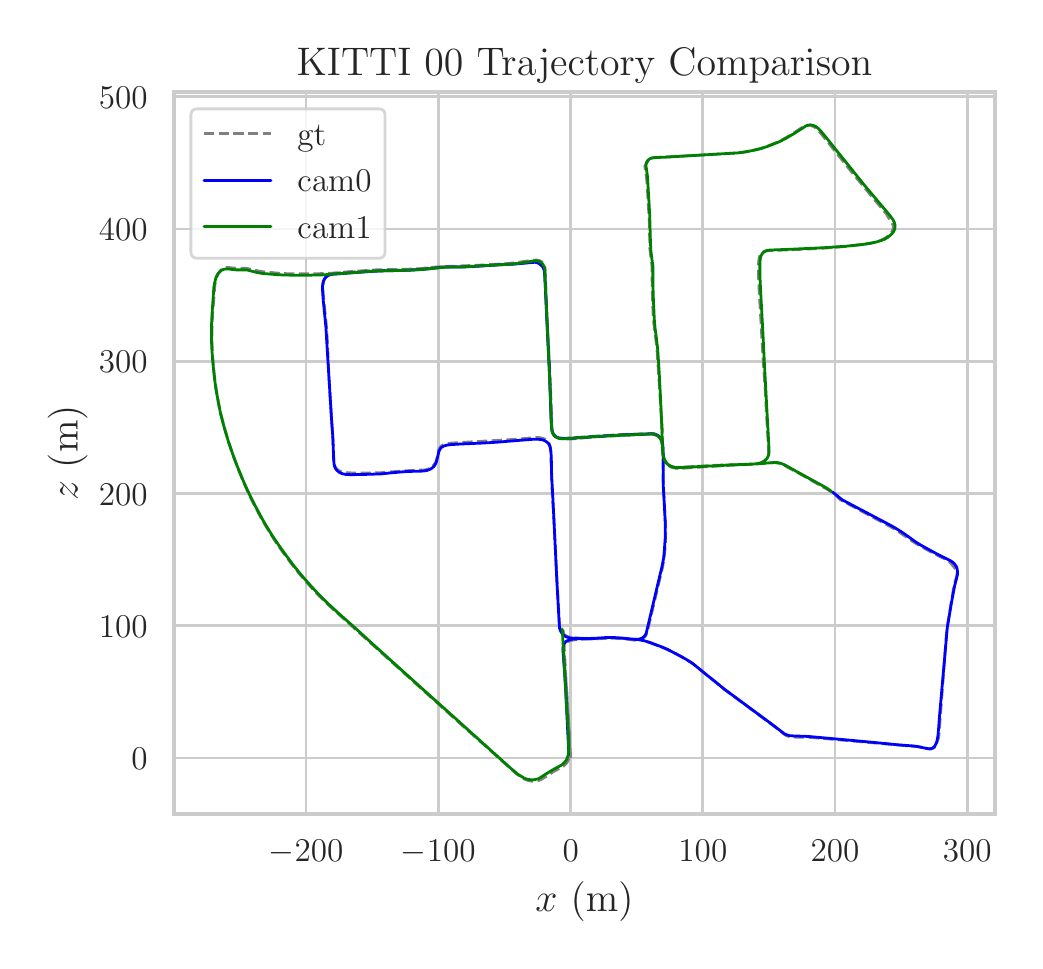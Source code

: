 \begingroup%
\makeatletter%
\begin{pgfpicture}%
\pgfpathrectangle{\pgfpointorigin}{\pgfqpoint{4.936in}{4.568in}}%
\pgfusepath{use as bounding box, clip}%
\begin{pgfscope}%
\pgfsetbuttcap%
\pgfsetmiterjoin%
\definecolor{currentfill}{rgb}{1.0,1.0,1.0}%
\pgfsetfillcolor{currentfill}%
\pgfsetlinewidth{0.0pt}%
\definecolor{currentstroke}{rgb}{1.0,1.0,1.0}%
\pgfsetstrokecolor{currentstroke}%
\pgfsetdash{}{0pt}%
\pgfpathmoveto{\pgfqpoint{0.0in}{0.0in}}%
\pgfpathlineto{\pgfqpoint{4.936in}{0.0in}}%
\pgfpathlineto{\pgfqpoint{4.936in}{4.568in}}%
\pgfpathlineto{\pgfqpoint{0.0in}{4.568in}}%
\pgfpathlineto{\pgfqpoint{0.0in}{0.0in}}%
\pgfpathclose%
\pgfusepath{fill}%
\end{pgfscope}%
\begin{pgfscope}%
\pgfsetbuttcap%
\pgfsetmiterjoin%
\definecolor{currentfill}{rgb}{1.0,1.0,1.0}%
\pgfsetfillcolor{currentfill}%
\pgfsetlinewidth{0.0pt}%
\definecolor{currentstroke}{rgb}{0.0,0.0,0.0}%
\pgfsetstrokecolor{currentstroke}%
\pgfsetstrokeopacity{0.0}%
\pgfsetdash{}{0pt}%
\pgfpathmoveto{\pgfqpoint{0.732in}{0.636in}}%
\pgfpathlineto{\pgfqpoint{4.836in}{0.636in}}%
\pgfpathlineto{\pgfqpoint{4.836in}{4.246in}}%
\pgfpathlineto{\pgfqpoint{0.732in}{4.246in}}%
\pgfpathlineto{\pgfqpoint{0.732in}{0.636in}}%
\pgfpathclose%
\pgfusepath{fill}%
\end{pgfscope}%
\begin{pgfscope}%
\pgfpathrectangle{\pgfqpoint{0.732in}{0.636in}}{\pgfqpoint{4.104in}{3.61in}}%
\pgfusepath{clip}%
\pgfsetroundcap%
\pgfsetroundjoin%
\pgfsetlinewidth{1.004pt}%
\definecolor{currentstroke}{rgb}{0.8,0.8,0.8}%
\pgfsetstrokecolor{currentstroke}%
\pgfsetdash{}{0pt}%
\pgfpathmoveto{\pgfqpoint{1.392in}{0.636in}}%
\pgfpathlineto{\pgfqpoint{1.392in}{4.246in}}%
\pgfusepath{stroke}%
\end{pgfscope}%
\begin{pgfscope}%
\definecolor{textcolor}{rgb}{0.15,0.15,0.15}%
\pgfsetstrokecolor{textcolor}%
\pgfsetfillcolor{textcolor}%
\pgftext[x=1.392in,y=0.504in,,top]{\color{textcolor}\rmfamily\fontsize{13.2}{15.84}\selectfont \(\displaystyle {\ensuremath{-}200}\)}%
\end{pgfscope}%
\begin{pgfscope}%
\pgfpathrectangle{\pgfqpoint{0.732in}{0.636in}}{\pgfqpoint{4.104in}{3.61in}}%
\pgfusepath{clip}%
\pgfsetroundcap%
\pgfsetroundjoin%
\pgfsetlinewidth{1.004pt}%
\definecolor{currentstroke}{rgb}{0.8,0.8,0.8}%
\pgfsetstrokecolor{currentstroke}%
\pgfsetdash{}{0pt}%
\pgfpathmoveto{\pgfqpoint{2.053in}{0.636in}}%
\pgfpathlineto{\pgfqpoint{2.053in}{4.246in}}%
\pgfusepath{stroke}%
\end{pgfscope}%
\begin{pgfscope}%
\definecolor{textcolor}{rgb}{0.15,0.15,0.15}%
\pgfsetstrokecolor{textcolor}%
\pgfsetfillcolor{textcolor}%
\pgftext[x=2.053in,y=0.504in,,top]{\color{textcolor}\rmfamily\fontsize{13.2}{15.84}\selectfont \(\displaystyle {\ensuremath{-}100}\)}%
\end{pgfscope}%
\begin{pgfscope}%
\pgfpathrectangle{\pgfqpoint{0.732in}{0.636in}}{\pgfqpoint{4.104in}{3.61in}}%
\pgfusepath{clip}%
\pgfsetroundcap%
\pgfsetroundjoin%
\pgfsetlinewidth{1.004pt}%
\definecolor{currentstroke}{rgb}{0.8,0.8,0.8}%
\pgfsetstrokecolor{currentstroke}%
\pgfsetdash{}{0pt}%
\pgfpathmoveto{\pgfqpoint{2.715in}{0.636in}}%
\pgfpathlineto{\pgfqpoint{2.715in}{4.246in}}%
\pgfusepath{stroke}%
\end{pgfscope}%
\begin{pgfscope}%
\definecolor{textcolor}{rgb}{0.15,0.15,0.15}%
\pgfsetstrokecolor{textcolor}%
\pgfsetfillcolor{textcolor}%
\pgftext[x=2.715in,y=0.504in,,top]{\color{textcolor}\rmfamily\fontsize{13.2}{15.84}\selectfont \(\displaystyle {0}\)}%
\end{pgfscope}%
\begin{pgfscope}%
\pgfpathrectangle{\pgfqpoint{0.732in}{0.636in}}{\pgfqpoint{4.104in}{3.61in}}%
\pgfusepath{clip}%
\pgfsetroundcap%
\pgfsetroundjoin%
\pgfsetlinewidth{1.004pt}%
\definecolor{currentstroke}{rgb}{0.8,0.8,0.8}%
\pgfsetstrokecolor{currentstroke}%
\pgfsetdash{}{0pt}%
\pgfpathmoveto{\pgfqpoint{3.376in}{0.636in}}%
\pgfpathlineto{\pgfqpoint{3.376in}{4.246in}}%
\pgfusepath{stroke}%
\end{pgfscope}%
\begin{pgfscope}%
\definecolor{textcolor}{rgb}{0.15,0.15,0.15}%
\pgfsetstrokecolor{textcolor}%
\pgfsetfillcolor{textcolor}%
\pgftext[x=3.376in,y=0.504in,,top]{\color{textcolor}\rmfamily\fontsize{13.2}{15.84}\selectfont \(\displaystyle {100}\)}%
\end{pgfscope}%
\begin{pgfscope}%
\pgfpathrectangle{\pgfqpoint{0.732in}{0.636in}}{\pgfqpoint{4.104in}{3.61in}}%
\pgfusepath{clip}%
\pgfsetroundcap%
\pgfsetroundjoin%
\pgfsetlinewidth{1.004pt}%
\definecolor{currentstroke}{rgb}{0.8,0.8,0.8}%
\pgfsetstrokecolor{currentstroke}%
\pgfsetdash{}{0pt}%
\pgfpathmoveto{\pgfqpoint{4.037in}{0.636in}}%
\pgfpathlineto{\pgfqpoint{4.037in}{4.246in}}%
\pgfusepath{stroke}%
\end{pgfscope}%
\begin{pgfscope}%
\definecolor{textcolor}{rgb}{0.15,0.15,0.15}%
\pgfsetstrokecolor{textcolor}%
\pgfsetfillcolor{textcolor}%
\pgftext[x=4.037in,y=0.504in,,top]{\color{textcolor}\rmfamily\fontsize{13.2}{15.84}\selectfont \(\displaystyle {200}\)}%
\end{pgfscope}%
\begin{pgfscope}%
\pgfpathrectangle{\pgfqpoint{0.732in}{0.636in}}{\pgfqpoint{4.104in}{3.61in}}%
\pgfusepath{clip}%
\pgfsetroundcap%
\pgfsetroundjoin%
\pgfsetlinewidth{1.004pt}%
\definecolor{currentstroke}{rgb}{0.8,0.8,0.8}%
\pgfsetstrokecolor{currentstroke}%
\pgfsetdash{}{0pt}%
\pgfpathmoveto{\pgfqpoint{4.698in}{0.636in}}%
\pgfpathlineto{\pgfqpoint{4.698in}{4.246in}}%
\pgfusepath{stroke}%
\end{pgfscope}%
\begin{pgfscope}%
\definecolor{textcolor}{rgb}{0.15,0.15,0.15}%
\pgfsetstrokecolor{textcolor}%
\pgfsetfillcolor{textcolor}%
\pgftext[x=4.698in,y=0.504in,,top]{\color{textcolor}\rmfamily\fontsize{13.2}{15.84}\selectfont \(\displaystyle {300}\)}%
\end{pgfscope}%
\begin{pgfscope}%
\definecolor{textcolor}{rgb}{0.15,0.15,0.15}%
\pgfsetstrokecolor{textcolor}%
\pgfsetfillcolor{textcolor}%
\pgftext[x=2.784in,y=0.3in,,top]{\color{textcolor}\rmfamily\fontsize{14.4}{17.28}\selectfont \(\displaystyle x\) (m)}%
\end{pgfscope}%
\begin{pgfscope}%
\pgfpathrectangle{\pgfqpoint{0.732in}{0.636in}}{\pgfqpoint{4.104in}{3.61in}}%
\pgfusepath{clip}%
\pgfsetroundcap%
\pgfsetroundjoin%
\pgfsetlinewidth{1.004pt}%
\definecolor{currentstroke}{rgb}{0.8,0.8,0.8}%
\pgfsetstrokecolor{currentstroke}%
\pgfsetdash{}{0pt}%
\pgfpathmoveto{\pgfqpoint{0.732in}{0.916in}}%
\pgfpathlineto{\pgfqpoint{4.836in}{0.916in}}%
\pgfusepath{stroke}%
\end{pgfscope}%
\begin{pgfscope}%
\definecolor{textcolor}{rgb}{0.15,0.15,0.15}%
\pgfsetstrokecolor{textcolor}%
\pgfsetfillcolor{textcolor}%
\pgftext[x=0.519in, y=0.858in, left, base]{\color{textcolor}\rmfamily\fontsize{13.2}{15.84}\selectfont \(\displaystyle {0}\)}%
\end{pgfscope}%
\begin{pgfscope}%
\pgfpathrectangle{\pgfqpoint{0.732in}{0.636in}}{\pgfqpoint{4.104in}{3.61in}}%
\pgfusepath{clip}%
\pgfsetroundcap%
\pgfsetroundjoin%
\pgfsetlinewidth{1.004pt}%
\definecolor{currentstroke}{rgb}{0.8,0.8,0.8}%
\pgfsetstrokecolor{currentstroke}%
\pgfsetdash{}{0pt}%
\pgfpathmoveto{\pgfqpoint{0.732in}{1.577in}}%
\pgfpathlineto{\pgfqpoint{4.836in}{1.577in}}%
\pgfusepath{stroke}%
\end{pgfscope}%
\begin{pgfscope}%
\definecolor{textcolor}{rgb}{0.15,0.15,0.15}%
\pgfsetstrokecolor{textcolor}%
\pgfsetfillcolor{textcolor}%
\pgftext[x=0.356in, y=1.519in, left, base]{\color{textcolor}\rmfamily\fontsize{13.2}{15.84}\selectfont \(\displaystyle {100}\)}%
\end{pgfscope}%
\begin{pgfscope}%
\pgfpathrectangle{\pgfqpoint{0.732in}{0.636in}}{\pgfqpoint{4.104in}{3.61in}}%
\pgfusepath{clip}%
\pgfsetroundcap%
\pgfsetroundjoin%
\pgfsetlinewidth{1.004pt}%
\definecolor{currentstroke}{rgb}{0.8,0.8,0.8}%
\pgfsetstrokecolor{currentstroke}%
\pgfsetdash{}{0pt}%
\pgfpathmoveto{\pgfqpoint{0.732in}{2.238in}}%
\pgfpathlineto{\pgfqpoint{4.836in}{2.238in}}%
\pgfusepath{stroke}%
\end{pgfscope}%
\begin{pgfscope}%
\definecolor{textcolor}{rgb}{0.15,0.15,0.15}%
\pgfsetstrokecolor{textcolor}%
\pgfsetfillcolor{textcolor}%
\pgftext[x=0.356in, y=2.18in, left, base]{\color{textcolor}\rmfamily\fontsize{13.2}{15.84}\selectfont \(\displaystyle {200}\)}%
\end{pgfscope}%
\begin{pgfscope}%
\pgfpathrectangle{\pgfqpoint{0.732in}{0.636in}}{\pgfqpoint{4.104in}{3.61in}}%
\pgfusepath{clip}%
\pgfsetroundcap%
\pgfsetroundjoin%
\pgfsetlinewidth{1.004pt}%
\definecolor{currentstroke}{rgb}{0.8,0.8,0.8}%
\pgfsetstrokecolor{currentstroke}%
\pgfsetdash{}{0pt}%
\pgfpathmoveto{\pgfqpoint{0.732in}{2.899in}}%
\pgfpathlineto{\pgfqpoint{4.836in}{2.899in}}%
\pgfusepath{stroke}%
\end{pgfscope}%
\begin{pgfscope}%
\definecolor{textcolor}{rgb}{0.15,0.15,0.15}%
\pgfsetstrokecolor{textcolor}%
\pgfsetfillcolor{textcolor}%
\pgftext[x=0.356in, y=2.842in, left, base]{\color{textcolor}\rmfamily\fontsize{13.2}{15.84}\selectfont \(\displaystyle {300}\)}%
\end{pgfscope}%
\begin{pgfscope}%
\pgfpathrectangle{\pgfqpoint{0.732in}{0.636in}}{\pgfqpoint{4.104in}{3.61in}}%
\pgfusepath{clip}%
\pgfsetroundcap%
\pgfsetroundjoin%
\pgfsetlinewidth{1.004pt}%
\definecolor{currentstroke}{rgb}{0.8,0.8,0.8}%
\pgfsetstrokecolor{currentstroke}%
\pgfsetdash{}{0pt}%
\pgfpathmoveto{\pgfqpoint{0.732in}{3.561in}}%
\pgfpathlineto{\pgfqpoint{4.836in}{3.561in}}%
\pgfusepath{stroke}%
\end{pgfscope}%
\begin{pgfscope}%
\definecolor{textcolor}{rgb}{0.15,0.15,0.15}%
\pgfsetstrokecolor{textcolor}%
\pgfsetfillcolor{textcolor}%
\pgftext[x=0.356in, y=3.503in, left, base]{\color{textcolor}\rmfamily\fontsize{13.2}{15.84}\selectfont \(\displaystyle {400}\)}%
\end{pgfscope}%
\begin{pgfscope}%
\pgfpathrectangle{\pgfqpoint{0.732in}{0.636in}}{\pgfqpoint{4.104in}{3.61in}}%
\pgfusepath{clip}%
\pgfsetroundcap%
\pgfsetroundjoin%
\pgfsetlinewidth{1.004pt}%
\definecolor{currentstroke}{rgb}{0.8,0.8,0.8}%
\pgfsetstrokecolor{currentstroke}%
\pgfsetdash{}{0pt}%
\pgfpathmoveto{\pgfqpoint{0.732in}{4.222in}}%
\pgfpathlineto{\pgfqpoint{4.836in}{4.222in}}%
\pgfusepath{stroke}%
\end{pgfscope}%
\begin{pgfscope}%
\definecolor{textcolor}{rgb}{0.15,0.15,0.15}%
\pgfsetstrokecolor{textcolor}%
\pgfsetfillcolor{textcolor}%
\pgftext[x=0.356in, y=4.164in, left, base]{\color{textcolor}\rmfamily\fontsize{13.2}{15.84}\selectfont \(\displaystyle {500}\)}%
\end{pgfscope}%
\begin{pgfscope}%
\definecolor{textcolor}{rgb}{0.15,0.15,0.15}%
\pgfsetstrokecolor{textcolor}%
\pgfsetfillcolor{textcolor}%
\pgftext[x=0.3in,y=2.441in,,bottom,rotate=90.0]{\color{textcolor}\rmfamily\fontsize{14.4}{17.28}\selectfont \(\displaystyle z\) (m)}%
\end{pgfscope}%
\begin{pgfscope}%
\pgfpathrectangle{\pgfqpoint{0.732in}{0.636in}}{\pgfqpoint{4.104in}{3.61in}}%
\pgfusepath{clip}%
\pgfsetbuttcap%
\pgfsetroundjoin%
\pgfsetlinewidth{1.004pt}%
\definecolor{currentstroke}{rgb}{0.502,0.502,0.502}%
\pgfsetstrokecolor{currentstroke}%
\pgfsetdash{{3.7pt}{1.6pt}}{0.0pt}%
\pgfpathmoveto{\pgfqpoint{2.715in}{0.916in}}%
\pgfpathlineto{\pgfqpoint{2.696in}{1.244in}}%
\pgfpathlineto{\pgfqpoint{2.683in}{1.407in}}%
\pgfpathlineto{\pgfqpoint{2.68in}{1.453in}}%
\pgfpathlineto{\pgfqpoint{2.68in}{1.465in}}%
\pgfpathlineto{\pgfqpoint{2.683in}{1.476in}}%
\pgfpathlineto{\pgfqpoint{2.687in}{1.486in}}%
\pgfpathlineto{\pgfqpoint{2.692in}{1.492in}}%
\pgfpathlineto{\pgfqpoint{2.7in}{1.498in}}%
\pgfpathlineto{\pgfqpoint{2.712in}{1.503in}}%
\pgfpathlineto{\pgfqpoint{2.732in}{1.507in}}%
\pgfpathlineto{\pgfqpoint{2.758in}{1.509in}}%
\pgfpathlineto{\pgfqpoint{2.883in}{1.514in}}%
\pgfpathlineto{\pgfqpoint{2.926in}{1.515in}}%
\pgfpathlineto{\pgfqpoint{2.957in}{1.514in}}%
\pgfpathlineto{\pgfqpoint{2.991in}{1.511in}}%
\pgfpathlineto{\pgfqpoint{3.037in}{1.505in}}%
\pgfpathlineto{\pgfqpoint{3.055in}{1.506in}}%
\pgfpathlineto{\pgfqpoint{3.065in}{1.508in}}%
\pgfpathlineto{\pgfqpoint{3.074in}{1.512in}}%
\pgfpathlineto{\pgfqpoint{3.081in}{1.517in}}%
\pgfpathlineto{\pgfqpoint{3.088in}{1.524in}}%
\pgfpathlineto{\pgfqpoint{3.092in}{1.532in}}%
\pgfpathlineto{\pgfqpoint{3.097in}{1.544in}}%
\pgfpathlineto{\pgfqpoint{3.133in}{1.696in}}%
\pgfpathlineto{\pgfqpoint{3.149in}{1.763in}}%
\pgfpathlineto{\pgfqpoint{3.173in}{1.864in}}%
\pgfpathlineto{\pgfqpoint{3.179in}{1.896in}}%
\pgfpathlineto{\pgfqpoint{3.185in}{1.944in}}%
\pgfpathlineto{\pgfqpoint{3.189in}{1.993in}}%
\pgfpathlineto{\pgfqpoint{3.19in}{2.059in}}%
\pgfpathlineto{\pgfqpoint{3.189in}{2.087in}}%
\pgfpathlineto{\pgfqpoint{3.182in}{2.21in}}%
\pgfpathlineto{\pgfqpoint{3.178in}{2.281in}}%
\pgfpathlineto{\pgfqpoint{3.177in}{2.307in}}%
\pgfpathlineto{\pgfqpoint{3.177in}{2.368in}}%
\pgfpathlineto{\pgfqpoint{3.177in}{2.395in}}%
\pgfpathlineto{\pgfqpoint{3.176in}{2.472in}}%
\pgfpathlineto{\pgfqpoint{3.174in}{2.489in}}%
\pgfpathlineto{\pgfqpoint{3.171in}{2.502in}}%
\pgfpathlineto{\pgfqpoint{3.167in}{2.51in}}%
\pgfpathlineto{\pgfqpoint{3.16in}{2.519in}}%
\pgfpathlineto{\pgfqpoint{3.153in}{2.525in}}%
\pgfpathlineto{\pgfqpoint{3.144in}{2.53in}}%
\pgfpathlineto{\pgfqpoint{3.13in}{2.534in}}%
\pgfpathlineto{\pgfqpoint{3.111in}{2.536in}}%
\pgfpathlineto{\pgfqpoint{3.072in}{2.534in}}%
\pgfpathlineto{\pgfqpoint{2.9in}{2.525in}}%
\pgfpathlineto{\pgfqpoint{2.818in}{2.521in}}%
\pgfpathlineto{\pgfqpoint{2.773in}{2.516in}}%
\pgfpathlineto{\pgfqpoint{2.723in}{2.512in}}%
\pgfpathlineto{\pgfqpoint{2.688in}{2.512in}}%
\pgfpathlineto{\pgfqpoint{2.663in}{2.514in}}%
\pgfpathlineto{\pgfqpoint{2.653in}{2.516in}}%
\pgfpathlineto{\pgfqpoint{2.642in}{2.522in}}%
\pgfpathlineto{\pgfqpoint{2.636in}{2.526in}}%
\pgfpathlineto{\pgfqpoint{2.632in}{2.532in}}%
\pgfpathlineto{\pgfqpoint{2.626in}{2.542in}}%
\pgfpathlineto{\pgfqpoint{2.623in}{2.555in}}%
\pgfpathlineto{\pgfqpoint{2.621in}{2.574in}}%
\pgfpathlineto{\pgfqpoint{2.619in}{2.631in}}%
\pgfpathlineto{\pgfqpoint{2.613in}{2.797in}}%
\pgfpathlineto{\pgfqpoint{2.607in}{2.928in}}%
\pgfpathlineto{\pgfqpoint{2.586in}{3.325in}}%
\pgfpathlineto{\pgfqpoint{2.584in}{3.347in}}%
\pgfpathlineto{\pgfqpoint{2.581in}{3.362in}}%
\pgfpathlineto{\pgfqpoint{2.574in}{3.374in}}%
\pgfpathlineto{\pgfqpoint{2.566in}{3.383in}}%
\pgfpathlineto{\pgfqpoint{2.553in}{3.392in}}%
\pgfpathlineto{\pgfqpoint{2.537in}{3.396in}}%
\pgfpathlineto{\pgfqpoint{2.526in}{3.396in}}%
\pgfpathlineto{\pgfqpoint{2.412in}{3.386in}}%
\pgfpathlineto{\pgfqpoint{2.268in}{3.378in}}%
\pgfpathlineto{\pgfqpoint{2.204in}{3.374in}}%
\pgfpathlineto{\pgfqpoint{2.152in}{3.373in}}%
\pgfpathlineto{\pgfqpoint{2.084in}{3.373in}}%
\pgfpathlineto{\pgfqpoint{2.045in}{3.37in}}%
\pgfpathlineto{\pgfqpoint{1.945in}{3.36in}}%
\pgfpathlineto{\pgfqpoint{1.909in}{3.358in}}%
\pgfpathlineto{\pgfqpoint{1.721in}{3.353in}}%
\pgfpathlineto{\pgfqpoint{1.531in}{3.34in}}%
\pgfpathlineto{\pgfqpoint{1.518in}{3.337in}}%
\pgfpathlineto{\pgfqpoint{1.508in}{3.334in}}%
\pgfpathlineto{\pgfqpoint{1.499in}{3.329in}}%
\pgfpathlineto{\pgfqpoint{1.494in}{3.324in}}%
\pgfpathlineto{\pgfqpoint{1.489in}{3.32in}}%
\pgfpathlineto{\pgfqpoint{1.481in}{3.304in}}%
\pgfpathlineto{\pgfqpoint{1.478in}{3.289in}}%
\pgfpathlineto{\pgfqpoint{1.477in}{3.272in}}%
\pgfpathlineto{\pgfqpoint{1.477in}{3.246in}}%
\pgfpathlineto{\pgfqpoint{1.481in}{3.201in}}%
\pgfpathlineto{\pgfqpoint{1.492in}{3.094in}}%
\pgfpathlineto{\pgfqpoint{1.498in}{3.013in}}%
\pgfpathlineto{\pgfqpoint{1.503in}{2.895in}}%
\pgfpathlineto{\pgfqpoint{1.506in}{2.827in}}%
\pgfpathlineto{\pgfqpoint{1.514in}{2.693in}}%
\pgfpathlineto{\pgfqpoint{1.526in}{2.506in}}%
\pgfpathlineto{\pgfqpoint{1.532in}{2.385in}}%
\pgfpathlineto{\pgfqpoint{1.536in}{2.375in}}%
\pgfpathlineto{\pgfqpoint{1.542in}{2.365in}}%
\pgfpathlineto{\pgfqpoint{1.551in}{2.357in}}%
\pgfpathlineto{\pgfqpoint{1.56in}{2.351in}}%
\pgfpathlineto{\pgfqpoint{1.571in}{2.347in}}%
\pgfpathlineto{\pgfqpoint{1.582in}{2.344in}}%
\pgfpathlineto{\pgfqpoint{1.605in}{2.342in}}%
\pgfpathlineto{\pgfqpoint{1.687in}{2.341in}}%
\pgfpathlineto{\pgfqpoint{1.769in}{2.343in}}%
\pgfpathlineto{\pgfqpoint{1.816in}{2.347in}}%
\pgfpathlineto{\pgfqpoint{1.914in}{2.354in}}%
\pgfpathlineto{\pgfqpoint{1.988in}{2.357in}}%
\pgfpathlineto{\pgfqpoint{2.002in}{2.361in}}%
\pgfpathlineto{\pgfqpoint{2.015in}{2.367in}}%
\pgfpathlineto{\pgfqpoint{2.026in}{2.376in}}%
\pgfpathlineto{\pgfqpoint{2.035in}{2.387in}}%
\pgfpathlineto{\pgfqpoint{2.041in}{2.396in}}%
\pgfpathlineto{\pgfqpoint{2.045in}{2.409in}}%
\pgfpathlineto{\pgfqpoint{2.05in}{2.437in}}%
\pgfpathlineto{\pgfqpoint{2.054in}{2.453in}}%
\pgfpathlineto{\pgfqpoint{2.057in}{2.462in}}%
\pgfpathlineto{\pgfqpoint{2.064in}{2.473in}}%
\pgfpathlineto{\pgfqpoint{2.07in}{2.478in}}%
\pgfpathlineto{\pgfqpoint{2.082in}{2.484in}}%
\pgfpathlineto{\pgfqpoint{2.092in}{2.487in}}%
\pgfpathlineto{\pgfqpoint{2.119in}{2.491in}}%
\pgfpathlineto{\pgfqpoint{2.202in}{2.496in}}%
\pgfpathlineto{\pgfqpoint{2.443in}{2.51in}}%
\pgfpathlineto{\pgfqpoint{2.541in}{2.519in}}%
\pgfpathlineto{\pgfqpoint{2.56in}{2.518in}}%
\pgfpathlineto{\pgfqpoint{2.578in}{2.514in}}%
\pgfpathlineto{\pgfqpoint{2.587in}{2.51in}}%
\pgfpathlineto{\pgfqpoint{2.597in}{2.503in}}%
\pgfpathlineto{\pgfqpoint{2.603in}{2.495in}}%
\pgfpathlineto{\pgfqpoint{2.608in}{2.487in}}%
\pgfpathlineto{\pgfqpoint{2.612in}{2.474in}}%
\pgfpathlineto{\pgfqpoint{2.614in}{2.459in}}%
\pgfpathlineto{\pgfqpoint{2.616in}{2.431in}}%
\pgfpathlineto{\pgfqpoint{2.62in}{2.299in}}%
\pgfpathlineto{\pgfqpoint{2.624in}{2.224in}}%
\pgfpathlineto{\pgfqpoint{2.632in}{2.09in}}%
\pgfpathlineto{\pgfqpoint{2.645in}{1.832in}}%
\pgfpathlineto{\pgfqpoint{2.655in}{1.653in}}%
\pgfpathlineto{\pgfqpoint{2.659in}{1.578in}}%
\pgfpathlineto{\pgfqpoint{2.663in}{1.563in}}%
\pgfpathlineto{\pgfqpoint{2.667in}{1.552in}}%
\pgfpathlineto{\pgfqpoint{2.673in}{1.543in}}%
\pgfpathlineto{\pgfqpoint{2.68in}{1.535in}}%
\pgfpathlineto{\pgfqpoint{2.689in}{1.529in}}%
\pgfpathlineto{\pgfqpoint{2.698in}{1.524in}}%
\pgfpathlineto{\pgfqpoint{2.712in}{1.519in}}%
\pgfpathlineto{\pgfqpoint{2.736in}{1.517in}}%
\pgfpathlineto{\pgfqpoint{2.805in}{1.513in}}%
\pgfpathlineto{\pgfqpoint{2.832in}{1.513in}}%
\pgfpathlineto{\pgfqpoint{2.877in}{1.517in}}%
\pgfpathlineto{\pgfqpoint{2.911in}{1.519in}}%
\pgfpathlineto{\pgfqpoint{2.939in}{1.518in}}%
\pgfpathlineto{\pgfqpoint{3.043in}{1.509in}}%
\pgfpathlineto{\pgfqpoint{3.067in}{1.506in}}%
\pgfpathlineto{\pgfqpoint{3.089in}{1.5in}}%
\pgfpathlineto{\pgfqpoint{3.122in}{1.489in}}%
\pgfpathlineto{\pgfqpoint{3.184in}{1.465in}}%
\pgfpathlineto{\pgfqpoint{3.212in}{1.452in}}%
\pgfpathlineto{\pgfqpoint{3.276in}{1.419in}}%
\pgfpathlineto{\pgfqpoint{3.304in}{1.402in}}%
\pgfpathlineto{\pgfqpoint{3.33in}{1.385in}}%
\pgfpathlineto{\pgfqpoint{3.354in}{1.365in}}%
\pgfpathlineto{\pgfqpoint{3.404in}{1.324in}}%
\pgfpathlineto{\pgfqpoint{3.443in}{1.293in}}%
\pgfpathlineto{\pgfqpoint{3.492in}{1.253in}}%
\pgfpathlineto{\pgfqpoint{3.551in}{1.21in}}%
\pgfpathlineto{\pgfqpoint{3.744in}{1.066in}}%
\pgfpathlineto{\pgfqpoint{3.789in}{1.031in}}%
\pgfpathlineto{\pgfqpoint{3.799in}{1.026in}}%
\pgfpathlineto{\pgfqpoint{3.814in}{1.023in}}%
\pgfpathlineto{\pgfqpoint{3.83in}{1.021in}}%
\pgfpathlineto{\pgfqpoint{3.914in}{1.019in}}%
\pgfpathlineto{\pgfqpoint{3.964in}{1.015in}}%
\pgfpathlineto{\pgfqpoint{4.037in}{1.009in}}%
\pgfpathlineto{\pgfqpoint{4.149in}{0.999in}}%
\pgfpathlineto{\pgfqpoint{4.448in}{0.973in}}%
\pgfpathlineto{\pgfqpoint{4.514in}{0.961in}}%
\pgfpathlineto{\pgfqpoint{4.522in}{0.963in}}%
\pgfpathlineto{\pgfqpoint{4.531in}{0.967in}}%
\pgfpathlineto{\pgfqpoint{4.536in}{0.971in}}%
\pgfpathlineto{\pgfqpoint{4.554in}{1.015in}}%
\pgfpathlineto{\pgfqpoint{4.557in}{1.037in}}%
\pgfpathlineto{\pgfqpoint{4.56in}{1.073in}}%
\pgfpathlineto{\pgfqpoint{4.563in}{1.12in}}%
\pgfpathlineto{\pgfqpoint{4.594in}{1.54in}}%
\pgfpathlineto{\pgfqpoint{4.599in}{1.579in}}%
\pgfpathlineto{\pgfqpoint{4.629in}{1.763in}}%
\pgfpathlineto{\pgfqpoint{4.636in}{1.793in}}%
\pgfpathlineto{\pgfqpoint{4.645in}{1.825in}}%
\pgfpathlineto{\pgfqpoint{4.647in}{1.842in}}%
\pgfpathlineto{\pgfqpoint{4.646in}{1.853in}}%
\pgfpathlineto{\pgfqpoint{4.617in}{1.889in}}%
\pgfpathlineto{\pgfqpoint{4.604in}{1.903in}}%
\pgfpathlineto{\pgfqpoint{4.56in}{1.924in}}%
\pgfpathlineto{\pgfqpoint{4.514in}{1.948in}}%
\pgfpathlineto{\pgfqpoint{4.453in}{1.982in}}%
\pgfpathlineto{\pgfqpoint{4.426in}{1.999in}}%
\pgfpathlineto{\pgfqpoint{4.346in}{2.054in}}%
\pgfpathlineto{\pgfqpoint{4.312in}{2.074in}}%
\pgfpathlineto{\pgfqpoint{4.26in}{2.102in}}%
\pgfpathlineto{\pgfqpoint{4.063in}{2.208in}}%
\pgfpathlineto{\pgfqpoint{4.057in}{2.214in}}%
\pgfpathlineto{\pgfqpoint{4.045in}{2.225in}}%
\pgfpathlineto{\pgfqpoint{4.022in}{2.244in}}%
\pgfpathlineto{\pgfqpoint{4.001in}{2.258in}}%
\pgfpathlineto{\pgfqpoint{3.865in}{2.335in}}%
\pgfpathlineto{\pgfqpoint{3.78in}{2.381in}}%
\pgfpathlineto{\pgfqpoint{3.762in}{2.389in}}%
\pgfpathlineto{\pgfqpoint{3.743in}{2.392in}}%
\pgfpathlineto{\pgfqpoint{3.728in}{2.393in}}%
\pgfpathlineto{\pgfqpoint{3.695in}{2.39in}}%
\pgfpathlineto{\pgfqpoint{3.604in}{2.384in}}%
\pgfpathlineto{\pgfqpoint{3.512in}{2.38in}}%
\pgfpathlineto{\pgfqpoint{3.254in}{2.364in}}%
\pgfpathlineto{\pgfqpoint{3.235in}{2.366in}}%
\pgfpathlineto{\pgfqpoint{3.22in}{2.37in}}%
\pgfpathlineto{\pgfqpoint{3.21in}{2.375in}}%
\pgfpathlineto{\pgfqpoint{3.201in}{2.382in}}%
\pgfpathlineto{\pgfqpoint{3.192in}{2.394in}}%
\pgfpathlineto{\pgfqpoint{3.188in}{2.401in}}%
\pgfpathlineto{\pgfqpoint{3.181in}{2.416in}}%
\pgfpathlineto{\pgfqpoint{3.178in}{2.429in}}%
\pgfpathlineto{\pgfqpoint{3.175in}{2.457in}}%
\pgfpathlineto{\pgfqpoint{3.174in}{2.492in}}%
\pgfpathlineto{\pgfqpoint{3.173in}{2.553in}}%
\pgfpathlineto{\pgfqpoint{3.147in}{2.953in}}%
\pgfpathlineto{\pgfqpoint{3.142in}{2.999in}}%
\pgfpathlineto{\pgfqpoint{3.13in}{3.097in}}%
\pgfpathlineto{\pgfqpoint{3.127in}{3.137in}}%
\pgfpathlineto{\pgfqpoint{3.123in}{3.248in}}%
\pgfpathlineto{\pgfqpoint{3.122in}{3.32in}}%
\pgfpathlineto{\pgfqpoint{3.122in}{3.369in}}%
\pgfpathlineto{\pgfqpoint{3.12in}{3.391in}}%
\pgfpathlineto{\pgfqpoint{3.11in}{3.471in}}%
\pgfpathlineto{\pgfqpoint{3.11in}{3.508in}}%
\pgfpathlineto{\pgfqpoint{3.109in}{3.585in}}%
\pgfpathlineto{\pgfqpoint{3.104in}{3.669in}}%
\pgfpathlineto{\pgfqpoint{3.096in}{3.802in}}%
\pgfpathlineto{\pgfqpoint{3.091in}{3.842in}}%
\pgfpathlineto{\pgfqpoint{3.086in}{3.873in}}%
\pgfpathlineto{\pgfqpoint{3.086in}{3.876in}}%
\pgfpathlineto{\pgfqpoint{3.109in}{3.914in}}%
\pgfpathlineto{\pgfqpoint{3.131in}{3.918in}}%
\pgfpathlineto{\pgfqpoint{3.153in}{3.919in}}%
\pgfpathlineto{\pgfqpoint{3.246in}{3.925in}}%
\pgfpathlineto{\pgfqpoint{3.313in}{3.928in}}%
\pgfpathlineto{\pgfqpoint{3.557in}{3.942in}}%
\pgfpathlineto{\pgfqpoint{3.592in}{3.947in}}%
\pgfpathlineto{\pgfqpoint{3.626in}{3.954in}}%
\pgfpathlineto{\pgfqpoint{3.665in}{3.964in}}%
\pgfpathlineto{\pgfqpoint{3.691in}{3.973in}}%
\pgfpathlineto{\pgfqpoint{3.722in}{3.984in}}%
\pgfpathlineto{\pgfqpoint{3.767in}{4.004in}}%
\pgfpathlineto{\pgfqpoint{3.799in}{4.022in}}%
\pgfpathlineto{\pgfqpoint{3.833in}{4.043in}}%
\pgfpathlineto{\pgfqpoint{3.88in}{4.074in}}%
\pgfpathlineto{\pgfqpoint{3.892in}{4.078in}}%
\pgfpathlineto{\pgfqpoint{3.901in}{4.08in}}%
\pgfpathlineto{\pgfqpoint{3.913in}{4.08in}}%
\pgfpathlineto{\pgfqpoint{3.931in}{4.073in}}%
\pgfpathlineto{\pgfqpoint{3.937in}{4.069in}}%
\pgfpathlineto{\pgfqpoint{3.945in}{4.062in}}%
\pgfpathlineto{\pgfqpoint{3.957in}{4.05in}}%
\pgfpathlineto{\pgfqpoint{3.977in}{4.026in}}%
\pgfpathlineto{\pgfqpoint{4.124in}{3.841in}}%
\pgfpathlineto{\pgfqpoint{4.201in}{3.748in}}%
\pgfpathlineto{\pgfqpoint{4.293in}{3.637in}}%
\pgfpathlineto{\pgfqpoint{4.327in}{3.581in}}%
\pgfpathlineto{\pgfqpoint{4.328in}{3.566in}}%
\pgfpathlineto{\pgfqpoint{4.326in}{3.559in}}%
\pgfpathlineto{\pgfqpoint{4.322in}{3.549in}}%
\pgfpathlineto{\pgfqpoint{4.316in}{3.54in}}%
\pgfpathlineto{\pgfqpoint{4.305in}{3.529in}}%
\pgfpathlineto{\pgfqpoint{4.293in}{3.519in}}%
\pgfpathlineto{\pgfqpoint{4.277in}{3.51in}}%
\pgfpathlineto{\pgfqpoint{4.26in}{3.502in}}%
\pgfpathlineto{\pgfqpoint{4.24in}{3.496in}}%
\pgfpathlineto{\pgfqpoint{4.212in}{3.489in}}%
\pgfpathlineto{\pgfqpoint{4.181in}{3.485in}}%
\pgfpathlineto{\pgfqpoint{4.09in}{3.474in}}%
\pgfpathlineto{\pgfqpoint{4.001in}{3.467in}}%
\pgfpathlineto{\pgfqpoint{3.921in}{3.462in}}%
\pgfpathlineto{\pgfqpoint{3.803in}{3.457in}}%
\pgfpathlineto{\pgfqpoint{3.696in}{3.453in}}%
\pgfpathlineto{\pgfqpoint{3.685in}{3.45in}}%
\pgfpathlineto{\pgfqpoint{3.676in}{3.446in}}%
\pgfpathlineto{\pgfqpoint{3.671in}{3.442in}}%
\pgfpathlineto{\pgfqpoint{3.665in}{3.434in}}%
\pgfpathlineto{\pgfqpoint{3.66in}{3.426in}}%
\pgfpathlineto{\pgfqpoint{3.657in}{3.413in}}%
\pgfpathlineto{\pgfqpoint{3.655in}{3.399in}}%
\pgfpathlineto{\pgfqpoint{3.654in}{3.375in}}%
\pgfpathlineto{\pgfqpoint{3.654in}{3.327in}}%
\pgfpathlineto{\pgfqpoint{3.658in}{3.24in}}%
\pgfpathlineto{\pgfqpoint{3.665in}{3.121in}}%
\pgfpathlineto{\pgfqpoint{3.676in}{2.929in}}%
\pgfpathlineto{\pgfqpoint{3.687in}{2.767in}}%
\pgfpathlineto{\pgfqpoint{3.697in}{2.585in}}%
\pgfpathlineto{\pgfqpoint{3.703in}{2.488in}}%
\pgfpathlineto{\pgfqpoint{3.705in}{2.441in}}%
\pgfpathlineto{\pgfqpoint{3.703in}{2.43in}}%
\pgfpathlineto{\pgfqpoint{3.699in}{2.419in}}%
\pgfpathlineto{\pgfqpoint{3.693in}{2.41in}}%
\pgfpathlineto{\pgfqpoint{3.684in}{2.402in}}%
\pgfpathlineto{\pgfqpoint{3.673in}{2.395in}}%
\pgfpathlineto{\pgfqpoint{3.664in}{2.391in}}%
\pgfpathlineto{\pgfqpoint{3.649in}{2.388in}}%
\pgfpathlineto{\pgfqpoint{3.628in}{2.385in}}%
\pgfpathlineto{\pgfqpoint{3.592in}{2.384in}}%
\pgfpathlineto{\pgfqpoint{3.44in}{2.38in}}%
\pgfpathlineto{\pgfqpoint{3.375in}{2.376in}}%
\pgfpathlineto{\pgfqpoint{3.24in}{2.369in}}%
\pgfpathlineto{\pgfqpoint{3.228in}{2.371in}}%
\pgfpathlineto{\pgfqpoint{3.217in}{2.374in}}%
\pgfpathlineto{\pgfqpoint{3.206in}{2.38in}}%
\pgfpathlineto{\pgfqpoint{3.194in}{2.391in}}%
\pgfpathlineto{\pgfqpoint{3.187in}{2.402in}}%
\pgfpathlineto{\pgfqpoint{3.181in}{2.415in}}%
\pgfpathlineto{\pgfqpoint{3.177in}{2.428in}}%
\pgfpathlineto{\pgfqpoint{3.175in}{2.442in}}%
\pgfpathlineto{\pgfqpoint{3.173in}{2.47in}}%
\pgfpathlineto{\pgfqpoint{3.172in}{2.488in}}%
\pgfpathlineto{\pgfqpoint{3.169in}{2.502in}}%
\pgfpathlineto{\pgfqpoint{3.165in}{2.511in}}%
\pgfpathlineto{\pgfqpoint{3.16in}{2.519in}}%
\pgfpathlineto{\pgfqpoint{3.149in}{2.53in}}%
\pgfpathlineto{\pgfqpoint{3.141in}{2.534in}}%
\pgfpathlineto{\pgfqpoint{3.132in}{2.538in}}%
\pgfpathlineto{\pgfqpoint{3.122in}{2.539in}}%
\pgfpathlineto{\pgfqpoint{3.1in}{2.539in}}%
\pgfpathlineto{\pgfqpoint{3.04in}{2.536in}}%
\pgfpathlineto{\pgfqpoint{2.96in}{2.533in}}%
\pgfpathlineto{\pgfqpoint{2.812in}{2.524in}}%
\pgfpathlineto{\pgfqpoint{2.677in}{2.514in}}%
\pgfpathlineto{\pgfqpoint{2.66in}{2.515in}}%
\pgfpathlineto{\pgfqpoint{2.65in}{2.518in}}%
\pgfpathlineto{\pgfqpoint{2.638in}{2.525in}}%
\pgfpathlineto{\pgfqpoint{2.631in}{2.533in}}%
\pgfpathlineto{\pgfqpoint{2.626in}{2.541in}}%
\pgfpathlineto{\pgfqpoint{2.623in}{2.55in}}%
\pgfpathlineto{\pgfqpoint{2.62in}{2.566in}}%
\pgfpathlineto{\pgfqpoint{2.618in}{2.589in}}%
\pgfpathlineto{\pgfqpoint{2.612in}{2.772in}}%
\pgfpathlineto{\pgfqpoint{2.592in}{3.237in}}%
\pgfpathlineto{\pgfqpoint{2.59in}{3.301in}}%
\pgfpathlineto{\pgfqpoint{2.587in}{3.364in}}%
\pgfpathlineto{\pgfqpoint{2.585in}{3.374in}}%
\pgfpathlineto{\pgfqpoint{2.581in}{3.383in}}%
\pgfpathlineto{\pgfqpoint{2.575in}{3.391in}}%
\pgfpathlineto{\pgfqpoint{2.568in}{3.398in}}%
\pgfpathlineto{\pgfqpoint{2.562in}{3.402in}}%
\pgfpathlineto{\pgfqpoint{2.546in}{3.406in}}%
\pgfpathlineto{\pgfqpoint{2.524in}{3.405in}}%
\pgfpathlineto{\pgfqpoint{2.435in}{3.392in}}%
\pgfpathlineto{\pgfqpoint{2.377in}{3.387in}}%
\pgfpathlineto{\pgfqpoint{2.27in}{3.381in}}%
\pgfpathlineto{\pgfqpoint{2.15in}{3.376in}}%
\pgfpathlineto{\pgfqpoint{2.062in}{3.373in}}%
\pgfpathlineto{\pgfqpoint{1.955in}{3.363in}}%
\pgfpathlineto{\pgfqpoint{1.895in}{3.36in}}%
\pgfpathlineto{\pgfqpoint{1.741in}{3.357in}}%
\pgfpathlineto{\pgfqpoint{1.622in}{3.349in}}%
\pgfpathlineto{\pgfqpoint{1.516in}{3.34in}}%
\pgfpathlineto{\pgfqpoint{1.429in}{3.337in}}%
\pgfpathlineto{\pgfqpoint{1.369in}{3.337in}}%
\pgfpathlineto{\pgfqpoint{1.294in}{3.338in}}%
\pgfpathlineto{\pgfqpoint{1.246in}{3.341in}}%
\pgfpathlineto{\pgfqpoint{1.174in}{3.348in}}%
\pgfpathlineto{\pgfqpoint{1.151in}{3.352in}}%
\pgfpathlineto{\pgfqpoint{1.098in}{3.364in}}%
\pgfpathlineto{\pgfqpoint{1.08in}{3.365in}}%
\pgfpathlineto{\pgfqpoint{1.046in}{3.365in}}%
\pgfpathlineto{\pgfqpoint{1.02in}{3.367in}}%
\pgfpathlineto{\pgfqpoint{1.003in}{3.369in}}%
\pgfpathlineto{\pgfqpoint{0.995in}{3.369in}}%
\pgfpathlineto{\pgfqpoint{0.983in}{3.366in}}%
\pgfpathlineto{\pgfqpoint{0.967in}{3.356in}}%
\pgfpathlineto{\pgfqpoint{0.953in}{3.339in}}%
\pgfpathlineto{\pgfqpoint{0.944in}{3.319in}}%
\pgfpathlineto{\pgfqpoint{0.938in}{3.294in}}%
\pgfpathlineto{\pgfqpoint{0.935in}{3.271in}}%
\pgfpathlineto{\pgfqpoint{0.924in}{3.129in}}%
\pgfpathlineto{\pgfqpoint{0.922in}{3.066in}}%
\pgfpathlineto{\pgfqpoint{0.921in}{3.004in}}%
\pgfpathlineto{\pgfqpoint{0.924in}{2.935in}}%
\pgfpathlineto{\pgfqpoint{0.929in}{2.875in}}%
\pgfpathlineto{\pgfqpoint{0.935in}{2.814in}}%
\pgfpathlineto{\pgfqpoint{0.945in}{2.744in}}%
\pgfpathlineto{\pgfqpoint{0.956in}{2.68in}}%
\pgfpathlineto{\pgfqpoint{0.969in}{2.624in}}%
\pgfpathlineto{\pgfqpoint{0.983in}{2.568in}}%
\pgfpathlineto{\pgfqpoint{1.004in}{2.497in}}%
\pgfpathlineto{\pgfqpoint{1.025in}{2.434in}}%
\pgfpathlineto{\pgfqpoint{1.048in}{2.372in}}%
\pgfpathlineto{\pgfqpoint{1.079in}{2.297in}}%
\pgfpathlineto{\pgfqpoint{1.105in}{2.237in}}%
\pgfpathlineto{\pgfqpoint{1.13in}{2.187in}}%
\pgfpathlineto{\pgfqpoint{1.167in}{2.117in}}%
\pgfpathlineto{\pgfqpoint{1.204in}{2.054in}}%
\pgfpathlineto{\pgfqpoint{1.235in}{2.005in}}%
\pgfpathlineto{\pgfqpoint{1.272in}{1.951in}}%
\pgfpathlineto{\pgfqpoint{1.32in}{1.886in}}%
\pgfpathlineto{\pgfqpoint{1.355in}{1.842in}}%
\pgfpathlineto{\pgfqpoint{1.391in}{1.799in}}%
\pgfpathlineto{\pgfqpoint{1.435in}{1.75in}}%
\pgfpathlineto{\pgfqpoint{1.482in}{1.703in}}%
\pgfpathlineto{\pgfqpoint{1.525in}{1.662in}}%
\pgfpathlineto{\pgfqpoint{1.617in}{1.58in}}%
\pgfpathlineto{\pgfqpoint{1.669in}{1.533in}}%
\pgfpathlineto{\pgfqpoint{2.179in}{1.074in}}%
\pgfpathlineto{\pgfqpoint{2.295in}{0.971in}}%
\pgfpathlineto{\pgfqpoint{2.405in}{0.872in}}%
\pgfpathlineto{\pgfqpoint{2.443in}{0.839in}}%
\pgfpathlineto{\pgfqpoint{2.465in}{0.823in}}%
\pgfpathlineto{\pgfqpoint{2.482in}{0.812in}}%
\pgfpathlineto{\pgfqpoint{2.496in}{0.806in}}%
\pgfpathlineto{\pgfqpoint{2.51in}{0.802in}}%
\pgfpathlineto{\pgfqpoint{2.524in}{0.8in}}%
\pgfpathlineto{\pgfqpoint{2.537in}{0.8in}}%
\pgfpathlineto{\pgfqpoint{2.551in}{0.803in}}%
\pgfpathlineto{\pgfqpoint{2.563in}{0.807in}}%
\pgfpathlineto{\pgfqpoint{2.578in}{0.815in}}%
\pgfpathlineto{\pgfqpoint{2.632in}{0.85in}}%
\pgfpathlineto{\pgfqpoint{2.658in}{0.864in}}%
\pgfpathlineto{\pgfqpoint{2.678in}{0.875in}}%
\pgfpathlineto{\pgfqpoint{2.687in}{0.883in}}%
\pgfpathlineto{\pgfqpoint{2.696in}{0.893in}}%
\pgfpathlineto{\pgfqpoint{2.703in}{0.905in}}%
\pgfpathlineto{\pgfqpoint{2.708in}{0.922in}}%
\pgfpathlineto{\pgfqpoint{2.71in}{0.934in}}%
\pgfpathlineto{\pgfqpoint{2.711in}{0.957in}}%
\pgfpathlineto{\pgfqpoint{2.71in}{0.994in}}%
\pgfpathlineto{\pgfqpoint{2.708in}{1.062in}}%
\pgfpathlineto{\pgfqpoint{2.702in}{1.146in}}%
\pgfpathlineto{\pgfqpoint{2.696in}{1.227in}}%
\pgfpathlineto{\pgfqpoint{2.679in}{1.535in}}%
\pgfpathlineto{\pgfqpoint{2.678in}{1.557in}}%
\pgfpathlineto{\pgfqpoint{2.678in}{1.557in}}%
\pgfusepath{stroke}%
\end{pgfscope}%
\begin{pgfscope}%
\pgfpathrectangle{\pgfqpoint{0.732in}{0.636in}}{\pgfqpoint{4.104in}{3.61in}}%
\pgfusepath{clip}%
\pgfsetroundcap%
\pgfsetroundjoin%
\pgfsetlinewidth{1.004pt}%
\definecolor{currentstroke}{rgb}{0.0,0.0,1.0}%
\pgfsetstrokecolor{currentstroke}%
\pgfsetdash{}{0pt}%
\pgfpathmoveto{\pgfqpoint{2.704in}{0.931in}}%
\pgfpathlineto{\pgfqpoint{2.704in}{0.975in}}%
\pgfpathlineto{\pgfqpoint{2.698in}{1.092in}}%
\pgfpathlineto{\pgfqpoint{2.69in}{1.267in}}%
\pgfpathlineto{\pgfqpoint{2.68in}{1.406in}}%
\pgfpathlineto{\pgfqpoint{2.676in}{1.457in}}%
\pgfpathlineto{\pgfqpoint{2.677in}{1.469in}}%
\pgfpathlineto{\pgfqpoint{2.679in}{1.48in}}%
\pgfpathlineto{\pgfqpoint{2.684in}{1.49in}}%
\pgfpathlineto{\pgfqpoint{2.69in}{1.498in}}%
\pgfpathlineto{\pgfqpoint{2.699in}{1.503in}}%
\pgfpathlineto{\pgfqpoint{2.708in}{1.507in}}%
\pgfpathlineto{\pgfqpoint{2.726in}{1.511in}}%
\pgfpathlineto{\pgfqpoint{2.769in}{1.513in}}%
\pgfpathlineto{\pgfqpoint{2.836in}{1.515in}}%
\pgfpathlineto{\pgfqpoint{2.913in}{1.519in}}%
\pgfpathlineto{\pgfqpoint{2.944in}{1.518in}}%
\pgfpathlineto{\pgfqpoint{2.98in}{1.515in}}%
\pgfpathlineto{\pgfqpoint{3.039in}{1.509in}}%
\pgfpathlineto{\pgfqpoint{3.052in}{1.51in}}%
\pgfpathlineto{\pgfqpoint{3.065in}{1.513in}}%
\pgfpathlineto{\pgfqpoint{3.074in}{1.517in}}%
\pgfpathlineto{\pgfqpoint{3.081in}{1.523in}}%
\pgfpathlineto{\pgfqpoint{3.087in}{1.53in}}%
\pgfpathlineto{\pgfqpoint{3.092in}{1.538in}}%
\pgfpathlineto{\pgfqpoint{3.095in}{1.55in}}%
\pgfpathlineto{\pgfqpoint{3.172in}{1.876in}}%
\pgfpathlineto{\pgfqpoint{3.18in}{1.918in}}%
\pgfpathlineto{\pgfqpoint{3.183in}{1.95in}}%
\pgfpathlineto{\pgfqpoint{3.188in}{2.021in}}%
\pgfpathlineto{\pgfqpoint{3.188in}{2.088in}}%
\pgfpathlineto{\pgfqpoint{3.183in}{2.188in}}%
\pgfpathlineto{\pgfqpoint{3.178in}{2.277in}}%
\pgfpathlineto{\pgfqpoint{3.178in}{2.312in}}%
\pgfpathlineto{\pgfqpoint{3.178in}{2.387in}}%
\pgfpathlineto{\pgfqpoint{3.177in}{2.451in}}%
\pgfpathlineto{\pgfqpoint{3.175in}{2.485in}}%
\pgfpathlineto{\pgfqpoint{3.172in}{2.501in}}%
\pgfpathlineto{\pgfqpoint{3.168in}{2.512in}}%
\pgfpathlineto{\pgfqpoint{3.16in}{2.521in}}%
\pgfpathlineto{\pgfqpoint{3.154in}{2.527in}}%
\pgfpathlineto{\pgfqpoint{3.144in}{2.532in}}%
\pgfpathlineto{\pgfqpoint{3.134in}{2.536in}}%
\pgfpathlineto{\pgfqpoint{3.119in}{2.537in}}%
\pgfpathlineto{\pgfqpoint{3.094in}{2.536in}}%
\pgfpathlineto{\pgfqpoint{3.008in}{2.533in}}%
\pgfpathlineto{\pgfqpoint{2.955in}{2.531in}}%
\pgfpathlineto{\pgfqpoint{2.79in}{2.52in}}%
\pgfpathlineto{\pgfqpoint{2.72in}{2.515in}}%
\pgfpathlineto{\pgfqpoint{2.685in}{2.514in}}%
\pgfpathlineto{\pgfqpoint{2.658in}{2.516in}}%
\pgfpathlineto{\pgfqpoint{2.648in}{2.519in}}%
\pgfpathlineto{\pgfqpoint{2.639in}{2.523in}}%
\pgfpathlineto{\pgfqpoint{2.632in}{2.53in}}%
\pgfpathlineto{\pgfqpoint{2.626in}{2.539in}}%
\pgfpathlineto{\pgfqpoint{2.622in}{2.551in}}%
\pgfpathlineto{\pgfqpoint{2.62in}{2.565in}}%
\pgfpathlineto{\pgfqpoint{2.618in}{2.59in}}%
\pgfpathlineto{\pgfqpoint{2.608in}{2.868in}}%
\pgfpathlineto{\pgfqpoint{2.599in}{3.038in}}%
\pgfpathlineto{\pgfqpoint{2.589in}{3.254in}}%
\pgfpathlineto{\pgfqpoint{2.586in}{3.322in}}%
\pgfpathlineto{\pgfqpoint{2.584in}{3.348in}}%
\pgfpathlineto{\pgfqpoint{2.58in}{3.362in}}%
\pgfpathlineto{\pgfqpoint{2.575in}{3.373in}}%
\pgfpathlineto{\pgfqpoint{2.567in}{3.381in}}%
\pgfpathlineto{\pgfqpoint{2.56in}{3.387in}}%
\pgfpathlineto{\pgfqpoint{2.552in}{3.391in}}%
\pgfpathlineto{\pgfqpoint{2.538in}{3.395in}}%
\pgfpathlineto{\pgfqpoint{2.523in}{3.394in}}%
\pgfpathlineto{\pgfqpoint{2.436in}{3.386in}}%
\pgfpathlineto{\pgfqpoint{2.352in}{3.382in}}%
\pgfpathlineto{\pgfqpoint{2.28in}{3.377in}}%
\pgfpathlineto{\pgfqpoint{2.191in}{3.372in}}%
\pgfpathlineto{\pgfqpoint{2.14in}{3.371in}}%
\pgfpathlineto{\pgfqpoint{2.082in}{3.371in}}%
\pgfpathlineto{\pgfqpoint{2.039in}{3.366in}}%
\pgfpathlineto{\pgfqpoint{1.981in}{3.36in}}%
\pgfpathlineto{\pgfqpoint{1.906in}{3.355in}}%
\pgfpathlineto{\pgfqpoint{1.776in}{3.352in}}%
\pgfpathlineto{\pgfqpoint{1.712in}{3.349in}}%
\pgfpathlineto{\pgfqpoint{1.521in}{3.335in}}%
\pgfpathlineto{\pgfqpoint{1.508in}{3.331in}}%
\pgfpathlineto{\pgfqpoint{1.499in}{3.327in}}%
\pgfpathlineto{\pgfqpoint{1.491in}{3.321in}}%
\pgfpathlineto{\pgfqpoint{1.483in}{3.31in}}%
\pgfpathlineto{\pgfqpoint{1.479in}{3.301in}}%
\pgfpathlineto{\pgfqpoint{1.476in}{3.29in}}%
\pgfpathlineto{\pgfqpoint{1.474in}{3.274in}}%
\pgfpathlineto{\pgfqpoint{1.475in}{3.243in}}%
\pgfpathlineto{\pgfqpoint{1.478in}{3.203in}}%
\pgfpathlineto{\pgfqpoint{1.491in}{3.072in}}%
\pgfpathlineto{\pgfqpoint{1.497in}{2.971in}}%
\pgfpathlineto{\pgfqpoint{1.519in}{2.614in}}%
\pgfpathlineto{\pgfqpoint{1.526in}{2.517in}}%
\pgfpathlineto{\pgfqpoint{1.53in}{2.408in}}%
\pgfpathlineto{\pgfqpoint{1.532in}{2.385in}}%
\pgfpathlineto{\pgfqpoint{1.535in}{2.374in}}%
\pgfpathlineto{\pgfqpoint{1.539in}{2.364in}}%
\pgfpathlineto{\pgfqpoint{1.546in}{2.355in}}%
\pgfpathlineto{\pgfqpoint{1.556in}{2.346in}}%
\pgfpathlineto{\pgfqpoint{1.565in}{2.341in}}%
\pgfpathlineto{\pgfqpoint{1.576in}{2.337in}}%
\pgfpathlineto{\pgfqpoint{1.592in}{2.334in}}%
\pgfpathlineto{\pgfqpoint{1.615in}{2.333in}}%
\pgfpathlineto{\pgfqpoint{1.681in}{2.334in}}%
\pgfpathlineto{\pgfqpoint{1.769in}{2.337in}}%
\pgfpathlineto{\pgfqpoint{1.816in}{2.342in}}%
\pgfpathlineto{\pgfqpoint{1.897in}{2.349in}}%
\pgfpathlineto{\pgfqpoint{1.947in}{2.35in}}%
\pgfpathlineto{\pgfqpoint{1.978in}{2.351in}}%
\pgfpathlineto{\pgfqpoint{1.996in}{2.354in}}%
\pgfpathlineto{\pgfqpoint{2.01in}{2.359in}}%
\pgfpathlineto{\pgfqpoint{2.022in}{2.366in}}%
\pgfpathlineto{\pgfqpoint{2.03in}{2.373in}}%
\pgfpathlineto{\pgfqpoint{2.036in}{2.381in}}%
\pgfpathlineto{\pgfqpoint{2.042in}{2.393in}}%
\pgfpathlineto{\pgfqpoint{2.046in}{2.406in}}%
\pgfpathlineto{\pgfqpoint{2.056in}{2.449in}}%
\pgfpathlineto{\pgfqpoint{2.06in}{2.457in}}%
\pgfpathlineto{\pgfqpoint{2.067in}{2.468in}}%
\pgfpathlineto{\pgfqpoint{2.078in}{2.475in}}%
\pgfpathlineto{\pgfqpoint{2.092in}{2.48in}}%
\pgfpathlineto{\pgfqpoint{2.113in}{2.483in}}%
\pgfpathlineto{\pgfqpoint{2.16in}{2.486in}}%
\pgfpathlineto{\pgfqpoint{2.273in}{2.491in}}%
\pgfpathlineto{\pgfqpoint{2.342in}{2.495in}}%
\pgfpathlineto{\pgfqpoint{2.464in}{2.505in}}%
\pgfpathlineto{\pgfqpoint{2.528in}{2.51in}}%
\pgfpathlineto{\pgfqpoint{2.552in}{2.51in}}%
\pgfpathlineto{\pgfqpoint{2.569in}{2.508in}}%
\pgfpathlineto{\pgfqpoint{2.578in}{2.506in}}%
\pgfpathlineto{\pgfqpoint{2.589in}{2.501in}}%
\pgfpathlineto{\pgfqpoint{2.599in}{2.494in}}%
\pgfpathlineto{\pgfqpoint{2.604in}{2.488in}}%
\pgfpathlineto{\pgfqpoint{2.61in}{2.478in}}%
\pgfpathlineto{\pgfqpoint{2.613in}{2.469in}}%
\pgfpathlineto{\pgfqpoint{2.616in}{2.45in}}%
\pgfpathlineto{\pgfqpoint{2.618in}{2.422in}}%
\pgfpathlineto{\pgfqpoint{2.62in}{2.325in}}%
\pgfpathlineto{\pgfqpoint{2.626in}{2.215in}}%
\pgfpathlineto{\pgfqpoint{2.633in}{2.072in}}%
\pgfpathlineto{\pgfqpoint{2.646in}{1.799in}}%
\pgfpathlineto{\pgfqpoint{2.659in}{1.566in}}%
\pgfpathlineto{\pgfqpoint{2.664in}{1.552in}}%
\pgfpathlineto{\pgfqpoint{2.671in}{1.54in}}%
\pgfpathlineto{\pgfqpoint{2.681in}{1.53in}}%
\pgfpathlineto{\pgfqpoint{2.689in}{1.524in}}%
\pgfpathlineto{\pgfqpoint{2.699in}{1.52in}}%
\pgfpathlineto{\pgfqpoint{2.711in}{1.517in}}%
\pgfpathlineto{\pgfqpoint{2.732in}{1.515in}}%
\pgfpathlineto{\pgfqpoint{2.767in}{1.514in}}%
\pgfpathlineto{\pgfqpoint{2.821in}{1.513in}}%
\pgfpathlineto{\pgfqpoint{2.856in}{1.516in}}%
\pgfpathlineto{\pgfqpoint{2.896in}{1.519in}}%
\pgfpathlineto{\pgfqpoint{2.924in}{1.519in}}%
\pgfpathlineto{\pgfqpoint{2.969in}{1.516in}}%
\pgfpathlineto{\pgfqpoint{3.058in}{1.508in}}%
\pgfpathlineto{\pgfqpoint{3.081in}{1.503in}}%
\pgfpathlineto{\pgfqpoint{3.108in}{1.495in}}%
\pgfpathlineto{\pgfqpoint{3.175in}{1.47in}}%
\pgfpathlineto{\pgfqpoint{3.198in}{1.46in}}%
\pgfpathlineto{\pgfqpoint{3.256in}{1.43in}}%
\pgfpathlineto{\pgfqpoint{3.295in}{1.408in}}%
\pgfpathlineto{\pgfqpoint{3.322in}{1.391in}}%
\pgfpathlineto{\pgfqpoint{3.346in}{1.372in}}%
\pgfpathlineto{\pgfqpoint{3.401in}{1.327in}}%
\pgfpathlineto{\pgfqpoint{3.439in}{1.297in}}%
\pgfpathlineto{\pgfqpoint{3.48in}{1.263in}}%
\pgfpathlineto{\pgfqpoint{3.732in}{1.077in}}%
\pgfpathlineto{\pgfqpoint{3.785in}{1.036in}}%
\pgfpathlineto{\pgfqpoint{3.799in}{1.031in}}%
\pgfpathlineto{\pgfqpoint{3.809in}{1.028in}}%
\pgfpathlineto{\pgfqpoint{3.825in}{1.027in}}%
\pgfpathlineto{\pgfqpoint{3.905in}{1.024in}}%
\pgfpathlineto{\pgfqpoint{4.191in}{0.998in}}%
\pgfpathlineto{\pgfqpoint{4.274in}{0.99in}}%
\pgfpathlineto{\pgfqpoint{4.355in}{0.982in}}%
\pgfpathlineto{\pgfqpoint{4.435in}{0.976in}}%
\pgfpathlineto{\pgfqpoint{4.459in}{0.972in}}%
\pgfpathlineto{\pgfqpoint{4.485in}{0.966in}}%
\pgfpathlineto{\pgfqpoint{4.501in}{0.963in}}%
\pgfpathlineto{\pgfqpoint{4.511in}{0.962in}}%
\pgfpathlineto{\pgfqpoint{4.519in}{0.964in}}%
\pgfpathlineto{\pgfqpoint{4.527in}{0.968in}}%
\pgfpathlineto{\pgfqpoint{4.532in}{0.972in}}%
\pgfpathlineto{\pgfqpoint{4.539in}{0.982in}}%
\pgfpathlineto{\pgfqpoint{4.544in}{0.992in}}%
\pgfpathlineto{\pgfqpoint{4.549in}{1.013in}}%
\pgfpathlineto{\pgfqpoint{4.552in}{1.034in}}%
\pgfpathlineto{\pgfqpoint{4.555in}{1.07in}}%
\pgfpathlineto{\pgfqpoint{4.56in}{1.136in}}%
\pgfpathlineto{\pgfqpoint{4.598in}{1.568in}}%
\pgfpathlineto{\pgfqpoint{4.618in}{1.688in}}%
\pgfpathlineto{\pgfqpoint{4.635in}{1.779in}}%
\pgfpathlineto{\pgfqpoint{4.644in}{1.813in}}%
\pgfpathlineto{\pgfqpoint{4.649in}{1.834in}}%
\pgfpathlineto{\pgfqpoint{4.649in}{1.848in}}%
\pgfpathlineto{\pgfqpoint{4.647in}{1.862in}}%
\pgfpathlineto{\pgfqpoint{4.644in}{1.872in}}%
\pgfpathlineto{\pgfqpoint{4.638in}{1.881in}}%
\pgfpathlineto{\pgfqpoint{4.633in}{1.888in}}%
\pgfpathlineto{\pgfqpoint{4.624in}{1.896in}}%
\pgfpathlineto{\pgfqpoint{4.614in}{1.903in}}%
\pgfpathlineto{\pgfqpoint{4.593in}{1.913in}}%
\pgfpathlineto{\pgfqpoint{4.536in}{1.942in}}%
\pgfpathlineto{\pgfqpoint{4.465in}{1.981in}}%
\pgfpathlineto{\pgfqpoint{4.438in}{1.998in}}%
\pgfpathlineto{\pgfqpoint{4.402in}{2.024in}}%
\pgfpathlineto{\pgfqpoint{4.369in}{2.047in}}%
\pgfpathlineto{\pgfqpoint{4.33in}{2.071in}}%
\pgfpathlineto{\pgfqpoint{4.295in}{2.09in}}%
\pgfpathlineto{\pgfqpoint{4.073in}{2.207in}}%
\pgfpathlineto{\pgfqpoint{4.059in}{2.218in}}%
\pgfpathlineto{\pgfqpoint{4.045in}{2.23in}}%
\pgfpathlineto{\pgfqpoint{4.023in}{2.247in}}%
\pgfpathlineto{\pgfqpoint{4.023in}{2.247in}}%
\pgfusepath{stroke}%
\end{pgfscope}%
\begin{pgfscope}%
\pgfpathrectangle{\pgfqpoint{0.732in}{0.636in}}{\pgfqpoint{4.104in}{3.61in}}%
\pgfusepath{clip}%
\pgfsetroundcap%
\pgfsetroundjoin%
\pgfsetlinewidth{1.004pt}%
\definecolor{currentstroke}{rgb}{0.0,0.502,0.0}%
\pgfsetstrokecolor{currentstroke}%
\pgfsetdash{}{0pt}%
\pgfpathmoveto{\pgfqpoint{4.019in}{2.249in}}%
\pgfpathlineto{\pgfqpoint{3.998in}{2.264in}}%
\pgfpathlineto{\pgfqpoint{3.972in}{2.279in}}%
\pgfpathlineto{\pgfqpoint{3.904in}{2.316in}}%
\pgfpathlineto{\pgfqpoint{3.783in}{2.383in}}%
\pgfpathlineto{\pgfqpoint{3.765in}{2.39in}}%
\pgfpathlineto{\pgfqpoint{3.751in}{2.393in}}%
\pgfpathlineto{\pgfqpoint{3.736in}{2.394in}}%
\pgfpathlineto{\pgfqpoint{3.708in}{2.392in}}%
\pgfpathlineto{\pgfqpoint{3.637in}{2.387in}}%
\pgfpathlineto{\pgfqpoint{3.345in}{2.373in}}%
\pgfpathlineto{\pgfqpoint{3.257in}{2.368in}}%
\pgfpathlineto{\pgfqpoint{3.241in}{2.368in}}%
\pgfpathlineto{\pgfqpoint{3.219in}{2.374in}}%
\pgfpathlineto{\pgfqpoint{3.209in}{2.379in}}%
\pgfpathlineto{\pgfqpoint{3.2in}{2.386in}}%
\pgfpathlineto{\pgfqpoint{3.19in}{2.397in}}%
\pgfpathlineto{\pgfqpoint{3.184in}{2.408in}}%
\pgfpathlineto{\pgfqpoint{3.179in}{2.423in}}%
\pgfpathlineto{\pgfqpoint{3.176in}{2.436in}}%
\pgfpathlineto{\pgfqpoint{3.174in}{2.465in}}%
\pgfpathlineto{\pgfqpoint{3.171in}{2.562in}}%
\pgfpathlineto{\pgfqpoint{3.164in}{2.722in}}%
\pgfpathlineto{\pgfqpoint{3.157in}{2.854in}}%
\pgfpathlineto{\pgfqpoint{3.15in}{2.961in}}%
\pgfpathlineto{\pgfqpoint{3.144in}{3.013in}}%
\pgfpathlineto{\pgfqpoint{3.137in}{3.065in}}%
\pgfpathlineto{\pgfqpoint{3.133in}{3.111in}}%
\pgfpathlineto{\pgfqpoint{3.128in}{3.224in}}%
\pgfpathlineto{\pgfqpoint{3.126in}{3.295in}}%
\pgfpathlineto{\pgfqpoint{3.126in}{3.378in}}%
\pgfpathlineto{\pgfqpoint{3.121in}{3.411in}}%
\pgfpathlineto{\pgfqpoint{3.116in}{3.453in}}%
\pgfpathlineto{\pgfqpoint{3.114in}{3.49in}}%
\pgfpathlineto{\pgfqpoint{3.11in}{3.635in}}%
\pgfpathlineto{\pgfqpoint{3.099in}{3.824in}}%
\pgfpathlineto{\pgfqpoint{3.091in}{3.881in}}%
\pgfpathlineto{\pgfqpoint{3.093in}{3.89in}}%
\pgfpathlineto{\pgfqpoint{3.096in}{3.898in}}%
\pgfpathlineto{\pgfqpoint{3.101in}{3.905in}}%
\pgfpathlineto{\pgfqpoint{3.11in}{3.912in}}%
\pgfpathlineto{\pgfqpoint{3.12in}{3.916in}}%
\pgfpathlineto{\pgfqpoint{3.129in}{3.918in}}%
\pgfpathlineto{\pgfqpoint{3.148in}{3.919in}}%
\pgfpathlineto{\pgfqpoint{3.199in}{3.921in}}%
\pgfpathlineto{\pgfqpoint{3.552in}{3.942in}}%
\pgfpathlineto{\pgfqpoint{3.581in}{3.946in}}%
\pgfpathlineto{\pgfqpoint{3.621in}{3.953in}}%
\pgfpathlineto{\pgfqpoint{3.666in}{3.963in}}%
\pgfpathlineto{\pgfqpoint{3.698in}{3.974in}}%
\pgfpathlineto{\pgfqpoint{3.739in}{3.99in}}%
\pgfpathlineto{\pgfqpoint{3.759in}{3.998in}}%
\pgfpathlineto{\pgfqpoint{3.797in}{4.018in}}%
\pgfpathlineto{\pgfqpoint{3.828in}{4.036in}}%
\pgfpathlineto{\pgfqpoint{3.892in}{4.077in}}%
\pgfpathlineto{\pgfqpoint{3.901in}{4.08in}}%
\pgfpathlineto{\pgfqpoint{3.913in}{4.082in}}%
\pgfpathlineto{\pgfqpoint{3.921in}{4.081in}}%
\pgfpathlineto{\pgfqpoint{3.931in}{4.078in}}%
\pgfpathlineto{\pgfqpoint{3.942in}{4.073in}}%
\pgfpathlineto{\pgfqpoint{3.954in}{4.063in}}%
\pgfpathlineto{\pgfqpoint{3.969in}{4.047in}}%
\pgfpathlineto{\pgfqpoint{3.993in}{4.018in}}%
\pgfpathlineto{\pgfqpoint{4.178in}{3.787in}}%
\pgfpathlineto{\pgfqpoint{4.311in}{3.629in}}%
\pgfpathlineto{\pgfqpoint{4.325in}{3.61in}}%
\pgfpathlineto{\pgfqpoint{4.333in}{3.595in}}%
\pgfpathlineto{\pgfqpoint{4.336in}{3.584in}}%
\pgfpathlineto{\pgfqpoint{4.337in}{3.572in}}%
\pgfpathlineto{\pgfqpoint{4.335in}{3.561in}}%
\pgfpathlineto{\pgfqpoint{4.331in}{3.551in}}%
\pgfpathlineto{\pgfqpoint{4.325in}{3.542in}}%
\pgfpathlineto{\pgfqpoint{4.314in}{3.531in}}%
\pgfpathlineto{\pgfqpoint{4.301in}{3.52in}}%
\pgfpathlineto{\pgfqpoint{4.286in}{3.511in}}%
\pgfpathlineto{\pgfqpoint{4.268in}{3.504in}}%
\pgfpathlineto{\pgfqpoint{4.242in}{3.496in}}%
\pgfpathlineto{\pgfqpoint{4.213in}{3.49in}}%
\pgfpathlineto{\pgfqpoint{4.175in}{3.484in}}%
\pgfpathlineto{\pgfqpoint{4.089in}{3.475in}}%
\pgfpathlineto{\pgfqpoint{3.985in}{3.468in}}%
\pgfpathlineto{\pgfqpoint{3.815in}{3.46in}}%
\pgfpathlineto{\pgfqpoint{3.71in}{3.456in}}%
\pgfpathlineto{\pgfqpoint{3.695in}{3.453in}}%
\pgfpathlineto{\pgfqpoint{3.683in}{3.448in}}%
\pgfpathlineto{\pgfqpoint{3.676in}{3.442in}}%
\pgfpathlineto{\pgfqpoint{3.67in}{3.434in}}%
\pgfpathlineto{\pgfqpoint{3.666in}{3.425in}}%
\pgfpathlineto{\pgfqpoint{3.663in}{3.412in}}%
\pgfpathlineto{\pgfqpoint{3.661in}{3.39in}}%
\pgfpathlineto{\pgfqpoint{3.661in}{3.329in}}%
\pgfpathlineto{\pgfqpoint{3.666in}{3.228in}}%
\pgfpathlineto{\pgfqpoint{3.676in}{3.045in}}%
\pgfpathlineto{\pgfqpoint{3.68in}{2.963in}}%
\pgfpathlineto{\pgfqpoint{3.685in}{2.862in}}%
\pgfpathlineto{\pgfqpoint{3.706in}{2.474in}}%
\pgfpathlineto{\pgfqpoint{3.707in}{2.446in}}%
\pgfpathlineto{\pgfqpoint{3.705in}{2.432in}}%
\pgfpathlineto{\pgfqpoint{3.701in}{2.422in}}%
\pgfpathlineto{\pgfqpoint{3.695in}{2.412in}}%
\pgfpathlineto{\pgfqpoint{3.684in}{2.402in}}%
\pgfpathlineto{\pgfqpoint{3.672in}{2.395in}}%
\pgfpathlineto{\pgfqpoint{3.662in}{2.391in}}%
\pgfpathlineto{\pgfqpoint{3.647in}{2.388in}}%
\pgfpathlineto{\pgfqpoint{3.616in}{2.385in}}%
\pgfpathlineto{\pgfqpoint{3.514in}{2.382in}}%
\pgfpathlineto{\pgfqpoint{3.442in}{2.378in}}%
\pgfpathlineto{\pgfqpoint{3.322in}{2.371in}}%
\pgfpathlineto{\pgfqpoint{3.247in}{2.368in}}%
\pgfpathlineto{\pgfqpoint{3.235in}{2.369in}}%
\pgfpathlineto{\pgfqpoint{3.22in}{2.372in}}%
\pgfpathlineto{\pgfqpoint{3.21in}{2.377in}}%
\pgfpathlineto{\pgfqpoint{3.2in}{2.385in}}%
\pgfpathlineto{\pgfqpoint{3.191in}{2.394in}}%
\pgfpathlineto{\pgfqpoint{3.186in}{2.403in}}%
\pgfpathlineto{\pgfqpoint{3.18in}{2.419in}}%
\pgfpathlineto{\pgfqpoint{3.176in}{2.439in}}%
\pgfpathlineto{\pgfqpoint{3.175in}{2.467in}}%
\pgfpathlineto{\pgfqpoint{3.173in}{2.485in}}%
\pgfpathlineto{\pgfqpoint{3.17in}{2.498in}}%
\pgfpathlineto{\pgfqpoint{3.167in}{2.507in}}%
\pgfpathlineto{\pgfqpoint{3.162in}{2.516in}}%
\pgfpathlineto{\pgfqpoint{3.153in}{2.525in}}%
\pgfpathlineto{\pgfqpoint{3.145in}{2.53in}}%
\pgfpathlineto{\pgfqpoint{3.133in}{2.535in}}%
\pgfpathlineto{\pgfqpoint{3.12in}{2.536in}}%
\pgfpathlineto{\pgfqpoint{3.098in}{2.536in}}%
\pgfpathlineto{\pgfqpoint{2.86in}{2.525in}}%
\pgfpathlineto{\pgfqpoint{2.674in}{2.512in}}%
\pgfpathlineto{\pgfqpoint{2.658in}{2.514in}}%
\pgfpathlineto{\pgfqpoint{2.648in}{2.518in}}%
\pgfpathlineto{\pgfqpoint{2.638in}{2.524in}}%
\pgfpathlineto{\pgfqpoint{2.631in}{2.532in}}%
\pgfpathlineto{\pgfqpoint{2.626in}{2.54in}}%
\pgfpathlineto{\pgfqpoint{2.622in}{2.55in}}%
\pgfpathlineto{\pgfqpoint{2.62in}{2.561in}}%
\pgfpathlineto{\pgfqpoint{2.619in}{2.579in}}%
\pgfpathlineto{\pgfqpoint{2.615in}{2.694in}}%
\pgfpathlineto{\pgfqpoint{2.61in}{2.812in}}%
\pgfpathlineto{\pgfqpoint{2.604in}{2.944in}}%
\pgfpathlineto{\pgfqpoint{2.59in}{3.243in}}%
\pgfpathlineto{\pgfqpoint{2.587in}{3.306in}}%
\pgfpathlineto{\pgfqpoint{2.585in}{3.362in}}%
\pgfpathlineto{\pgfqpoint{2.583in}{3.372in}}%
\pgfpathlineto{\pgfqpoint{2.577in}{3.383in}}%
\pgfpathlineto{\pgfqpoint{2.572in}{3.39in}}%
\pgfpathlineto{\pgfqpoint{2.564in}{3.396in}}%
\pgfpathlineto{\pgfqpoint{2.555in}{3.4in}}%
\pgfpathlineto{\pgfqpoint{2.545in}{3.402in}}%
\pgfpathlineto{\pgfqpoint{2.534in}{3.402in}}%
\pgfpathlineto{\pgfqpoint{2.515in}{3.399in}}%
\pgfpathlineto{\pgfqpoint{2.458in}{3.39in}}%
\pgfpathlineto{\pgfqpoint{2.422in}{3.386in}}%
\pgfpathlineto{\pgfqpoint{2.176in}{3.372in}}%
\pgfpathlineto{\pgfqpoint{2.112in}{3.371in}}%
\pgfpathlineto{\pgfqpoint{2.071in}{3.369in}}%
\pgfpathlineto{\pgfqpoint{2.031in}{3.365in}}%
\pgfpathlineto{\pgfqpoint{1.974in}{3.359in}}%
\pgfpathlineto{\pgfqpoint{1.901in}{3.355in}}%
\pgfpathlineto{\pgfqpoint{1.738in}{3.351in}}%
\pgfpathlineto{\pgfqpoint{1.626in}{3.343in}}%
\pgfpathlineto{\pgfqpoint{1.476in}{3.332in}}%
\pgfpathlineto{\pgfqpoint{1.387in}{3.33in}}%
\pgfpathlineto{\pgfqpoint{1.283in}{3.331in}}%
\pgfpathlineto{\pgfqpoint{1.235in}{3.334in}}%
\pgfpathlineto{\pgfqpoint{1.175in}{3.339in}}%
\pgfpathlineto{\pgfqpoint{1.151in}{3.343in}}%
\pgfpathlineto{\pgfqpoint{1.094in}{3.357in}}%
\pgfpathlineto{\pgfqpoint{1.078in}{3.357in}}%
\pgfpathlineto{\pgfqpoint{1.041in}{3.357in}}%
\pgfpathlineto{\pgfqpoint{1.015in}{3.36in}}%
\pgfpathlineto{\pgfqpoint{0.999in}{3.362in}}%
\pgfpathlineto{\pgfqpoint{0.988in}{3.361in}}%
\pgfpathlineto{\pgfqpoint{0.978in}{3.359in}}%
\pgfpathlineto{\pgfqpoint{0.967in}{3.354in}}%
\pgfpathlineto{\pgfqpoint{0.955in}{3.342in}}%
\pgfpathlineto{\pgfqpoint{0.948in}{3.332in}}%
\pgfpathlineto{\pgfqpoint{0.941in}{3.317in}}%
\pgfpathlineto{\pgfqpoint{0.935in}{3.293in}}%
\pgfpathlineto{\pgfqpoint{0.931in}{3.271in}}%
\pgfpathlineto{\pgfqpoint{0.925in}{3.184in}}%
\pgfpathlineto{\pgfqpoint{0.92in}{3.107in}}%
\pgfpathlineto{\pgfqpoint{0.919in}{3.037in}}%
\pgfpathlineto{\pgfqpoint{0.92in}{2.975in}}%
\pgfpathlineto{\pgfqpoint{0.924in}{2.915in}}%
\pgfpathlineto{\pgfqpoint{0.932in}{2.832in}}%
\pgfpathlineto{\pgfqpoint{0.941in}{2.762in}}%
\pgfpathlineto{\pgfqpoint{0.954in}{2.692in}}%
\pgfpathlineto{\pgfqpoint{0.965in}{2.636in}}%
\pgfpathlineto{\pgfqpoint{0.982in}{2.572in}}%
\pgfpathlineto{\pgfqpoint{1.003in}{2.501in}}%
\pgfpathlineto{\pgfqpoint{1.024in}{2.439in}}%
\pgfpathlineto{\pgfqpoint{1.05in}{2.37in}}%
\pgfpathlineto{\pgfqpoint{1.084in}{2.288in}}%
\pgfpathlineto{\pgfqpoint{1.111in}{2.23in}}%
\pgfpathlineto{\pgfqpoint{1.136in}{2.18in}}%
\pgfpathlineto{\pgfqpoint{1.181in}{2.097in}}%
\pgfpathlineto{\pgfqpoint{1.223in}{2.028in}}%
\pgfpathlineto{\pgfqpoint{1.255in}{1.981in}}%
\pgfpathlineto{\pgfqpoint{1.288in}{1.935in}}%
\pgfpathlineto{\pgfqpoint{1.331in}{1.877in}}%
\pgfpathlineto{\pgfqpoint{1.371in}{1.828in}}%
\pgfpathlineto{\pgfqpoint{1.414in}{1.779in}}%
\pgfpathlineto{\pgfqpoint{1.453in}{1.737in}}%
\pgfpathlineto{\pgfqpoint{1.5in}{1.69in}}%
\pgfpathlineto{\pgfqpoint{1.551in}{1.643in}}%
\pgfpathlineto{\pgfqpoint{1.629in}{1.574in}}%
\pgfpathlineto{\pgfqpoint{1.731in}{1.481in}}%
\pgfpathlineto{\pgfqpoint{2.006in}{1.233in}}%
\pgfpathlineto{\pgfqpoint{2.129in}{1.123in}}%
\pgfpathlineto{\pgfqpoint{2.343in}{0.93in}}%
\pgfpathlineto{\pgfqpoint{2.413in}{0.867in}}%
\pgfpathlineto{\pgfqpoint{2.449in}{0.836in}}%
\pgfpathlineto{\pgfqpoint{2.467in}{0.825in}}%
\pgfpathlineto{\pgfqpoint{2.484in}{0.815in}}%
\pgfpathlineto{\pgfqpoint{2.498in}{0.81in}}%
\pgfpathlineto{\pgfqpoint{2.512in}{0.808in}}%
\pgfpathlineto{\pgfqpoint{2.525in}{0.807in}}%
\pgfpathlineto{\pgfqpoint{2.538in}{0.809in}}%
\pgfpathlineto{\pgfqpoint{2.551in}{0.812in}}%
\pgfpathlineto{\pgfqpoint{2.563in}{0.818in}}%
\pgfpathlineto{\pgfqpoint{2.584in}{0.832in}}%
\pgfpathlineto{\pgfqpoint{2.625in}{0.857in}}%
\pgfpathlineto{\pgfqpoint{2.649in}{0.87in}}%
\pgfpathlineto{\pgfqpoint{2.671in}{0.882in}}%
\pgfpathlineto{\pgfqpoint{2.68in}{0.89in}}%
\pgfpathlineto{\pgfqpoint{2.689in}{0.9in}}%
\pgfpathlineto{\pgfqpoint{2.696in}{0.912in}}%
\pgfpathlineto{\pgfqpoint{2.702in}{0.929in}}%
\pgfpathlineto{\pgfqpoint{2.704in}{0.944in}}%
\pgfpathlineto{\pgfqpoint{2.705in}{0.967in}}%
\pgfpathlineto{\pgfqpoint{2.704in}{1.01in}}%
\pgfpathlineto{\pgfqpoint{2.7in}{1.094in}}%
\pgfpathlineto{\pgfqpoint{2.693in}{1.194in}}%
\pgfpathlineto{\pgfqpoint{2.688in}{1.284in}}%
\pgfpathlineto{\pgfqpoint{2.673in}{1.561in}}%
\pgfpathlineto{\pgfqpoint{2.673in}{1.561in}}%
\pgfusepath{stroke}%
\end{pgfscope}%
\begin{pgfscope}%
\pgfsetrectcap%
\pgfsetmiterjoin%
\pgfsetlinewidth{1.255pt}%
\definecolor{currentstroke}{rgb}{0.8,0.8,0.8}%
\pgfsetstrokecolor{currentstroke}%
\pgfsetdash{}{0pt}%
\pgfpathmoveto{\pgfqpoint{0.732in}{0.636in}}%
\pgfpathlineto{\pgfqpoint{0.732in}{4.246in}}%
\pgfusepath{stroke}%
\end{pgfscope}%
\begin{pgfscope}%
\pgfsetrectcap%
\pgfsetmiterjoin%
\pgfsetlinewidth{1.255pt}%
\definecolor{currentstroke}{rgb}{0.8,0.8,0.8}%
\pgfsetstrokecolor{currentstroke}%
\pgfsetdash{}{0pt}%
\pgfpathmoveto{\pgfqpoint{4.836in}{0.636in}}%
\pgfpathlineto{\pgfqpoint{4.836in}{4.246in}}%
\pgfusepath{stroke}%
\end{pgfscope}%
\begin{pgfscope}%
\pgfsetrectcap%
\pgfsetmiterjoin%
\pgfsetlinewidth{1.255pt}%
\definecolor{currentstroke}{rgb}{0.8,0.8,0.8}%
\pgfsetstrokecolor{currentstroke}%
\pgfsetdash{}{0pt}%
\pgfpathmoveto{\pgfqpoint{0.732in}{0.636in}}%
\pgfpathlineto{\pgfqpoint{4.836in}{0.636in}}%
\pgfusepath{stroke}%
\end{pgfscope}%
\begin{pgfscope}%
\pgfsetrectcap%
\pgfsetmiterjoin%
\pgfsetlinewidth{1.255pt}%
\definecolor{currentstroke}{rgb}{0.8,0.8,0.8}%
\pgfsetstrokecolor{currentstroke}%
\pgfsetdash{}{0pt}%
\pgfpathmoveto{\pgfqpoint{0.732in}{4.246in}}%
\pgfpathlineto{\pgfqpoint{4.836in}{4.246in}}%
\pgfusepath{stroke}%
\end{pgfscope}%
\begin{pgfscope}%
\definecolor{textcolor}{rgb}{0.15,0.15,0.15}%
\pgfsetstrokecolor{textcolor}%
\pgfsetfillcolor{textcolor}%
\pgftext[x=2.784in,y=4.329in,,base]{\color{textcolor}\rmfamily\fontsize{14.4}{17.28}\selectfont KITTI 00 Trajectory Comparison}%
\end{pgfscope}%
\begin{pgfscope}%
\pgfsetbuttcap%
\pgfsetmiterjoin%
\definecolor{currentfill}{rgb}{1.0,1.0,1.0}%
\pgfsetfillcolor{currentfill}%
\pgfsetfillopacity{0.8}%
\pgfsetlinewidth{1.004pt}%
\definecolor{currentstroke}{rgb}{0.8,0.8,0.8}%
\pgfsetstrokecolor{currentstroke}%
\pgfsetstrokeopacity{0.8}%
\pgfsetdash{}{0pt}%
\pgfpathmoveto{\pgfqpoint{0.849in}{3.415in}}%
\pgfpathlineto{\pgfqpoint{1.754in}{3.415in}}%
\pgfpathquadraticcurveto{\pgfqpoint{1.787in}{3.415in}}{\pgfqpoint{1.787in}{3.449in}}%
\pgfpathlineto{\pgfqpoint{1.787in}{4.129in}}%
\pgfpathquadraticcurveto{\pgfqpoint{1.787in}{4.162in}}{\pgfqpoint{1.754in}{4.162in}}%
\pgfpathlineto{\pgfqpoint{0.849in}{4.162in}}%
\pgfpathquadraticcurveto{\pgfqpoint{0.816in}{4.162in}}{\pgfqpoint{0.816in}{4.129in}}%
\pgfpathlineto{\pgfqpoint{0.816in}{3.449in}}%
\pgfpathquadraticcurveto{\pgfqpoint{0.816in}{3.415in}}{\pgfqpoint{0.849in}{3.415in}}%
\pgfpathlineto{\pgfqpoint{0.849in}{3.415in}}%
\pgfpathclose%
\pgfusepath{stroke,fill}%
\end{pgfscope}%
\begin{pgfscope}%
\pgfsetbuttcap%
\pgfsetroundjoin%
\pgfsetlinewidth{1.004pt}%
\definecolor{currentstroke}{rgb}{0.502,0.502,0.502}%
\pgfsetstrokecolor{currentstroke}%
\pgfsetdash{{3.7pt}{1.6pt}}{0.0pt}%
\pgfpathmoveto{\pgfqpoint{0.882in}{4.037in}}%
\pgfpathlineto{\pgfqpoint{1.049in}{4.037in}}%
\pgfpathlineto{\pgfqpoint{1.216in}{4.037in}}%
\pgfusepath{stroke}%
\end{pgfscope}%
\begin{pgfscope}%
\definecolor{textcolor}{rgb}{0.15,0.15,0.15}%
\pgfsetstrokecolor{textcolor}%
\pgfsetfillcolor{textcolor}%
\pgftext[x=1.349in,y=3.979in,left,base]{\color{textcolor}\rmfamily\fontsize{12.0}{14.4}\selectfont gt}%
\end{pgfscope}%
\begin{pgfscope}%
\pgfsetroundcap%
\pgfsetroundjoin%
\pgfsetlinewidth{1.004pt}%
\definecolor{currentstroke}{rgb}{0.0,0.0,1.0}%
\pgfsetstrokecolor{currentstroke}%
\pgfsetdash{}{0pt}%
\pgfpathmoveto{\pgfqpoint{0.882in}{3.805in}}%
\pgfpathlineto{\pgfqpoint{1.049in}{3.805in}}%
\pgfpathlineto{\pgfqpoint{1.216in}{3.805in}}%
\pgfusepath{stroke}%
\end{pgfscope}%
\begin{pgfscope}%
\definecolor{textcolor}{rgb}{0.15,0.15,0.15}%
\pgfsetstrokecolor{textcolor}%
\pgfsetfillcolor{textcolor}%
\pgftext[x=1.349in,y=3.747in,left,base]{\color{textcolor}\rmfamily\fontsize{12.0}{14.4}\selectfont cam0}%
\end{pgfscope}%
\begin{pgfscope}%
\pgfsetroundcap%
\pgfsetroundjoin%
\pgfsetlinewidth{1.004pt}%
\definecolor{currentstroke}{rgb}{0.0,0.502,0.0}%
\pgfsetstrokecolor{currentstroke}%
\pgfsetdash{}{0pt}%
\pgfpathmoveto{\pgfqpoint{0.882in}{3.573in}}%
\pgfpathlineto{\pgfqpoint{1.049in}{3.573in}}%
\pgfpathlineto{\pgfqpoint{1.216in}{3.573in}}%
\pgfusepath{stroke}%
\end{pgfscope}%
\begin{pgfscope}%
\definecolor{textcolor}{rgb}{0.15,0.15,0.15}%
\pgfsetstrokecolor{textcolor}%
\pgfsetfillcolor{textcolor}%
\pgftext[x=1.349in,y=3.514in,left,base]{\color{textcolor}\rmfamily\fontsize{12.0}{14.4}\selectfont cam1}%
\end{pgfscope}%
\end{pgfpicture}%
\makeatother%
\endgroup%
